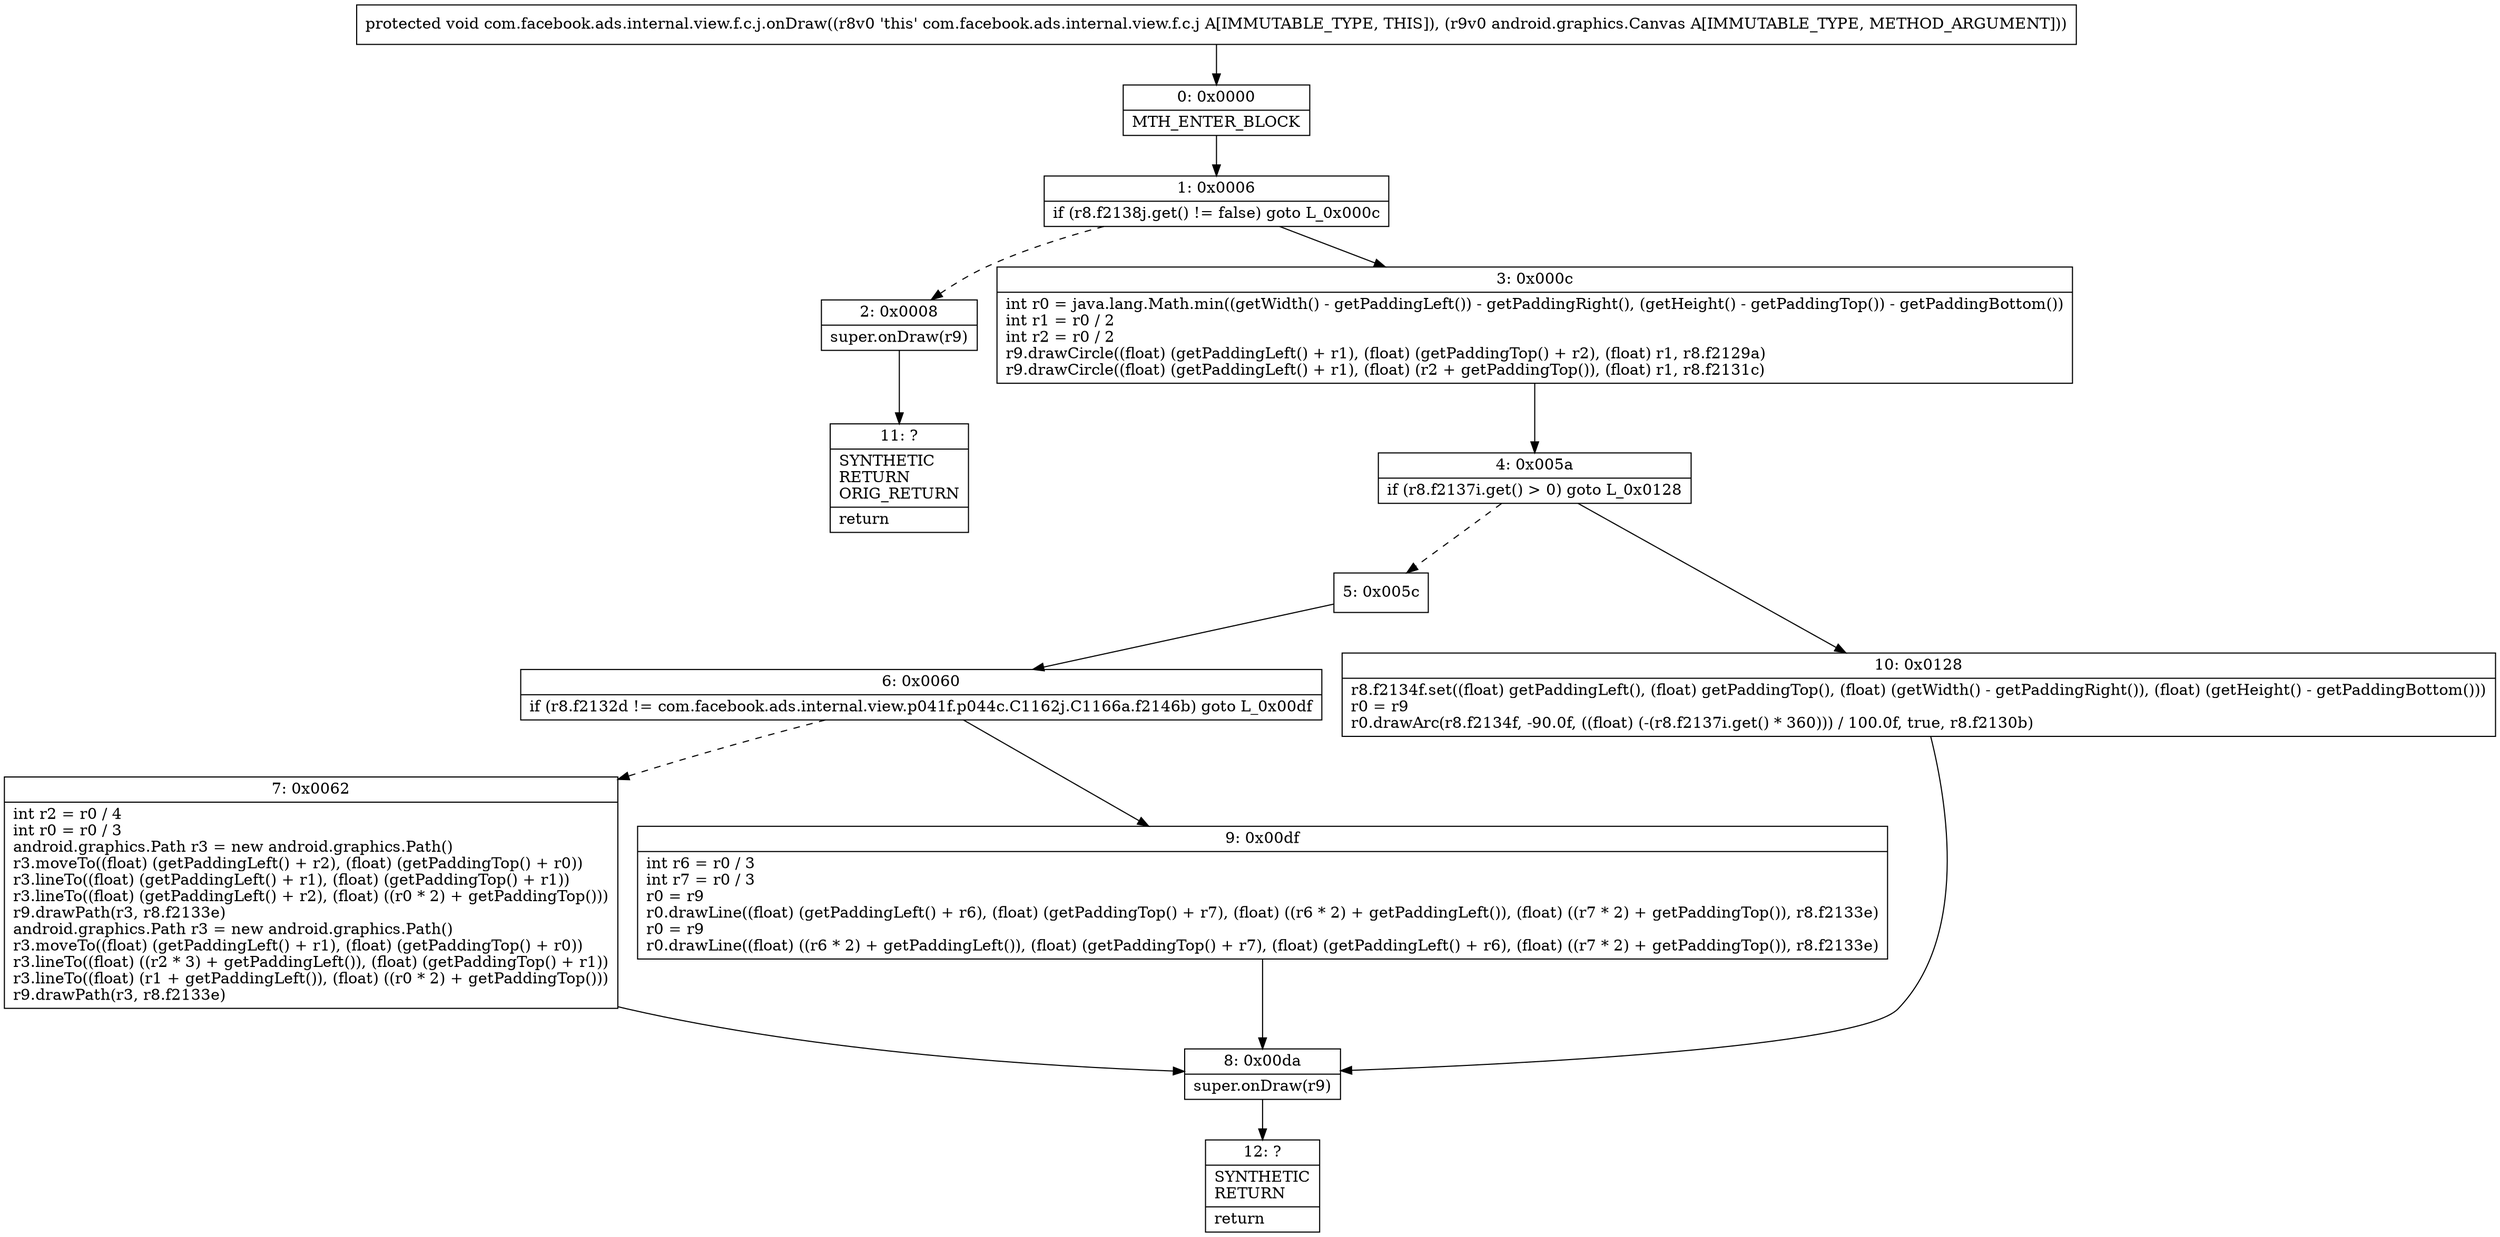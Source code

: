 digraph "CFG forcom.facebook.ads.internal.view.f.c.j.onDraw(Landroid\/graphics\/Canvas;)V" {
Node_0 [shape=record,label="{0\:\ 0x0000|MTH_ENTER_BLOCK\l}"];
Node_1 [shape=record,label="{1\:\ 0x0006|if (r8.f2138j.get() != false) goto L_0x000c\l}"];
Node_2 [shape=record,label="{2\:\ 0x0008|super.onDraw(r9)\l}"];
Node_3 [shape=record,label="{3\:\ 0x000c|int r0 = java.lang.Math.min((getWidth() \- getPaddingLeft()) \- getPaddingRight(), (getHeight() \- getPaddingTop()) \- getPaddingBottom())\lint r1 = r0 \/ 2\lint r2 = r0 \/ 2\lr9.drawCircle((float) (getPaddingLeft() + r1), (float) (getPaddingTop() + r2), (float) r1, r8.f2129a)\lr9.drawCircle((float) (getPaddingLeft() + r1), (float) (r2 + getPaddingTop()), (float) r1, r8.f2131c)\l}"];
Node_4 [shape=record,label="{4\:\ 0x005a|if (r8.f2137i.get() \> 0) goto L_0x0128\l}"];
Node_5 [shape=record,label="{5\:\ 0x005c}"];
Node_6 [shape=record,label="{6\:\ 0x0060|if (r8.f2132d != com.facebook.ads.internal.view.p041f.p044c.C1162j.C1166a.f2146b) goto L_0x00df\l}"];
Node_7 [shape=record,label="{7\:\ 0x0062|int r2 = r0 \/ 4\lint r0 = r0 \/ 3\landroid.graphics.Path r3 = new android.graphics.Path()\lr3.moveTo((float) (getPaddingLeft() + r2), (float) (getPaddingTop() + r0))\lr3.lineTo((float) (getPaddingLeft() + r1), (float) (getPaddingTop() + r1))\lr3.lineTo((float) (getPaddingLeft() + r2), (float) ((r0 * 2) + getPaddingTop()))\lr9.drawPath(r3, r8.f2133e)\landroid.graphics.Path r3 = new android.graphics.Path()\lr3.moveTo((float) (getPaddingLeft() + r1), (float) (getPaddingTop() + r0))\lr3.lineTo((float) ((r2 * 3) + getPaddingLeft()), (float) (getPaddingTop() + r1))\lr3.lineTo((float) (r1 + getPaddingLeft()), (float) ((r0 * 2) + getPaddingTop()))\lr9.drawPath(r3, r8.f2133e)\l}"];
Node_8 [shape=record,label="{8\:\ 0x00da|super.onDraw(r9)\l}"];
Node_9 [shape=record,label="{9\:\ 0x00df|int r6 = r0 \/ 3\lint r7 = r0 \/ 3\lr0 = r9\lr0.drawLine((float) (getPaddingLeft() + r6), (float) (getPaddingTop() + r7), (float) ((r6 * 2) + getPaddingLeft()), (float) ((r7 * 2) + getPaddingTop()), r8.f2133e)\lr0 = r9\lr0.drawLine((float) ((r6 * 2) + getPaddingLeft()), (float) (getPaddingTop() + r7), (float) (getPaddingLeft() + r6), (float) ((r7 * 2) + getPaddingTop()), r8.f2133e)\l}"];
Node_10 [shape=record,label="{10\:\ 0x0128|r8.f2134f.set((float) getPaddingLeft(), (float) getPaddingTop(), (float) (getWidth() \- getPaddingRight()), (float) (getHeight() \- getPaddingBottom()))\lr0 = r9\lr0.drawArc(r8.f2134f, \-90.0f, ((float) (\-(r8.f2137i.get() * 360))) \/ 100.0f, true, r8.f2130b)\l}"];
Node_11 [shape=record,label="{11\:\ ?|SYNTHETIC\lRETURN\lORIG_RETURN\l|return\l}"];
Node_12 [shape=record,label="{12\:\ ?|SYNTHETIC\lRETURN\l|return\l}"];
MethodNode[shape=record,label="{protected void com.facebook.ads.internal.view.f.c.j.onDraw((r8v0 'this' com.facebook.ads.internal.view.f.c.j A[IMMUTABLE_TYPE, THIS]), (r9v0 android.graphics.Canvas A[IMMUTABLE_TYPE, METHOD_ARGUMENT])) }"];
MethodNode -> Node_0;
Node_0 -> Node_1;
Node_1 -> Node_2[style=dashed];
Node_1 -> Node_3;
Node_2 -> Node_11;
Node_3 -> Node_4;
Node_4 -> Node_5[style=dashed];
Node_4 -> Node_10;
Node_5 -> Node_6;
Node_6 -> Node_7[style=dashed];
Node_6 -> Node_9;
Node_7 -> Node_8;
Node_8 -> Node_12;
Node_9 -> Node_8;
Node_10 -> Node_8;
}


